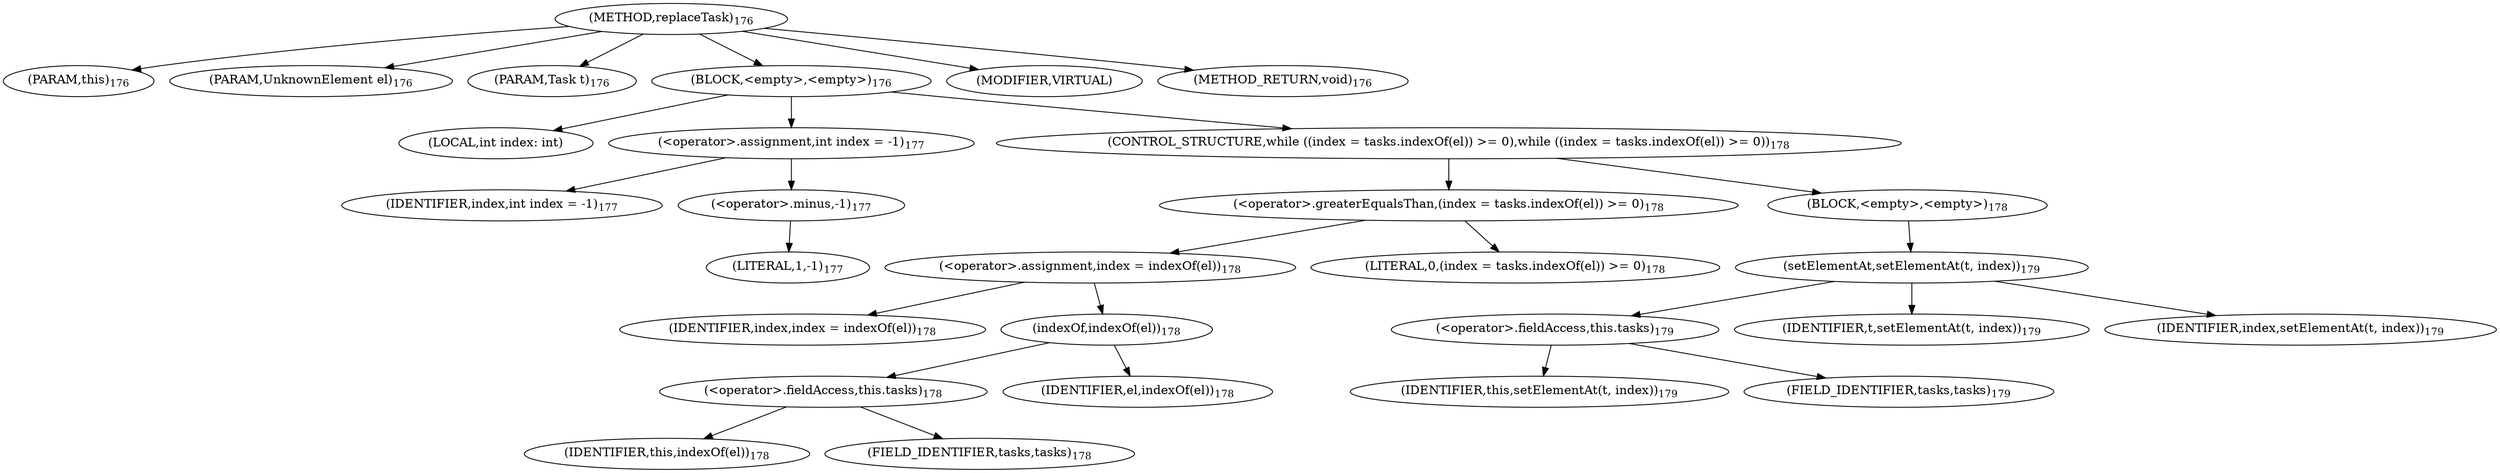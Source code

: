 digraph "replaceTask" {  
"364" [label = <(METHOD,replaceTask)<SUB>176</SUB>> ]
"365" [label = <(PARAM,this)<SUB>176</SUB>> ]
"366" [label = <(PARAM,UnknownElement el)<SUB>176</SUB>> ]
"367" [label = <(PARAM,Task t)<SUB>176</SUB>> ]
"368" [label = <(BLOCK,&lt;empty&gt;,&lt;empty&gt;)<SUB>176</SUB>> ]
"369" [label = <(LOCAL,int index: int)> ]
"370" [label = <(&lt;operator&gt;.assignment,int index = -1)<SUB>177</SUB>> ]
"371" [label = <(IDENTIFIER,index,int index = -1)<SUB>177</SUB>> ]
"372" [label = <(&lt;operator&gt;.minus,-1)<SUB>177</SUB>> ]
"373" [label = <(LITERAL,1,-1)<SUB>177</SUB>> ]
"374" [label = <(CONTROL_STRUCTURE,while ((index = tasks.indexOf(el)) &gt;= 0),while ((index = tasks.indexOf(el)) &gt;= 0))<SUB>178</SUB>> ]
"375" [label = <(&lt;operator&gt;.greaterEqualsThan,(index = tasks.indexOf(el)) &gt;= 0)<SUB>178</SUB>> ]
"376" [label = <(&lt;operator&gt;.assignment,index = indexOf(el))<SUB>178</SUB>> ]
"377" [label = <(IDENTIFIER,index,index = indexOf(el))<SUB>178</SUB>> ]
"378" [label = <(indexOf,indexOf(el))<SUB>178</SUB>> ]
"379" [label = <(&lt;operator&gt;.fieldAccess,this.tasks)<SUB>178</SUB>> ]
"380" [label = <(IDENTIFIER,this,indexOf(el))<SUB>178</SUB>> ]
"381" [label = <(FIELD_IDENTIFIER,tasks,tasks)<SUB>178</SUB>> ]
"382" [label = <(IDENTIFIER,el,indexOf(el))<SUB>178</SUB>> ]
"383" [label = <(LITERAL,0,(index = tasks.indexOf(el)) &gt;= 0)<SUB>178</SUB>> ]
"384" [label = <(BLOCK,&lt;empty&gt;,&lt;empty&gt;)<SUB>178</SUB>> ]
"385" [label = <(setElementAt,setElementAt(t, index))<SUB>179</SUB>> ]
"386" [label = <(&lt;operator&gt;.fieldAccess,this.tasks)<SUB>179</SUB>> ]
"387" [label = <(IDENTIFIER,this,setElementAt(t, index))<SUB>179</SUB>> ]
"388" [label = <(FIELD_IDENTIFIER,tasks,tasks)<SUB>179</SUB>> ]
"389" [label = <(IDENTIFIER,t,setElementAt(t, index))<SUB>179</SUB>> ]
"390" [label = <(IDENTIFIER,index,setElementAt(t, index))<SUB>179</SUB>> ]
"391" [label = <(MODIFIER,VIRTUAL)> ]
"392" [label = <(METHOD_RETURN,void)<SUB>176</SUB>> ]
  "364" -> "365" 
  "364" -> "366" 
  "364" -> "367" 
  "364" -> "368" 
  "364" -> "391" 
  "364" -> "392" 
  "368" -> "369" 
  "368" -> "370" 
  "368" -> "374" 
  "370" -> "371" 
  "370" -> "372" 
  "372" -> "373" 
  "374" -> "375" 
  "374" -> "384" 
  "375" -> "376" 
  "375" -> "383" 
  "376" -> "377" 
  "376" -> "378" 
  "378" -> "379" 
  "378" -> "382" 
  "379" -> "380" 
  "379" -> "381" 
  "384" -> "385" 
  "385" -> "386" 
  "385" -> "389" 
  "385" -> "390" 
  "386" -> "387" 
  "386" -> "388" 
}
